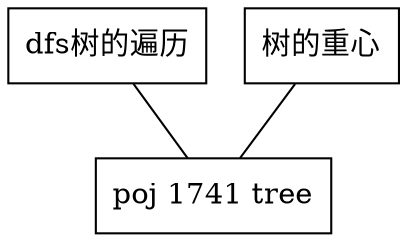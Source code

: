 graph net {
    node[shape=rect style=filled fillcolor=white colorscheme=accent8 ];
    {"dfs树的遍历","树的重心"}-- "poj 1741 tree";
}
